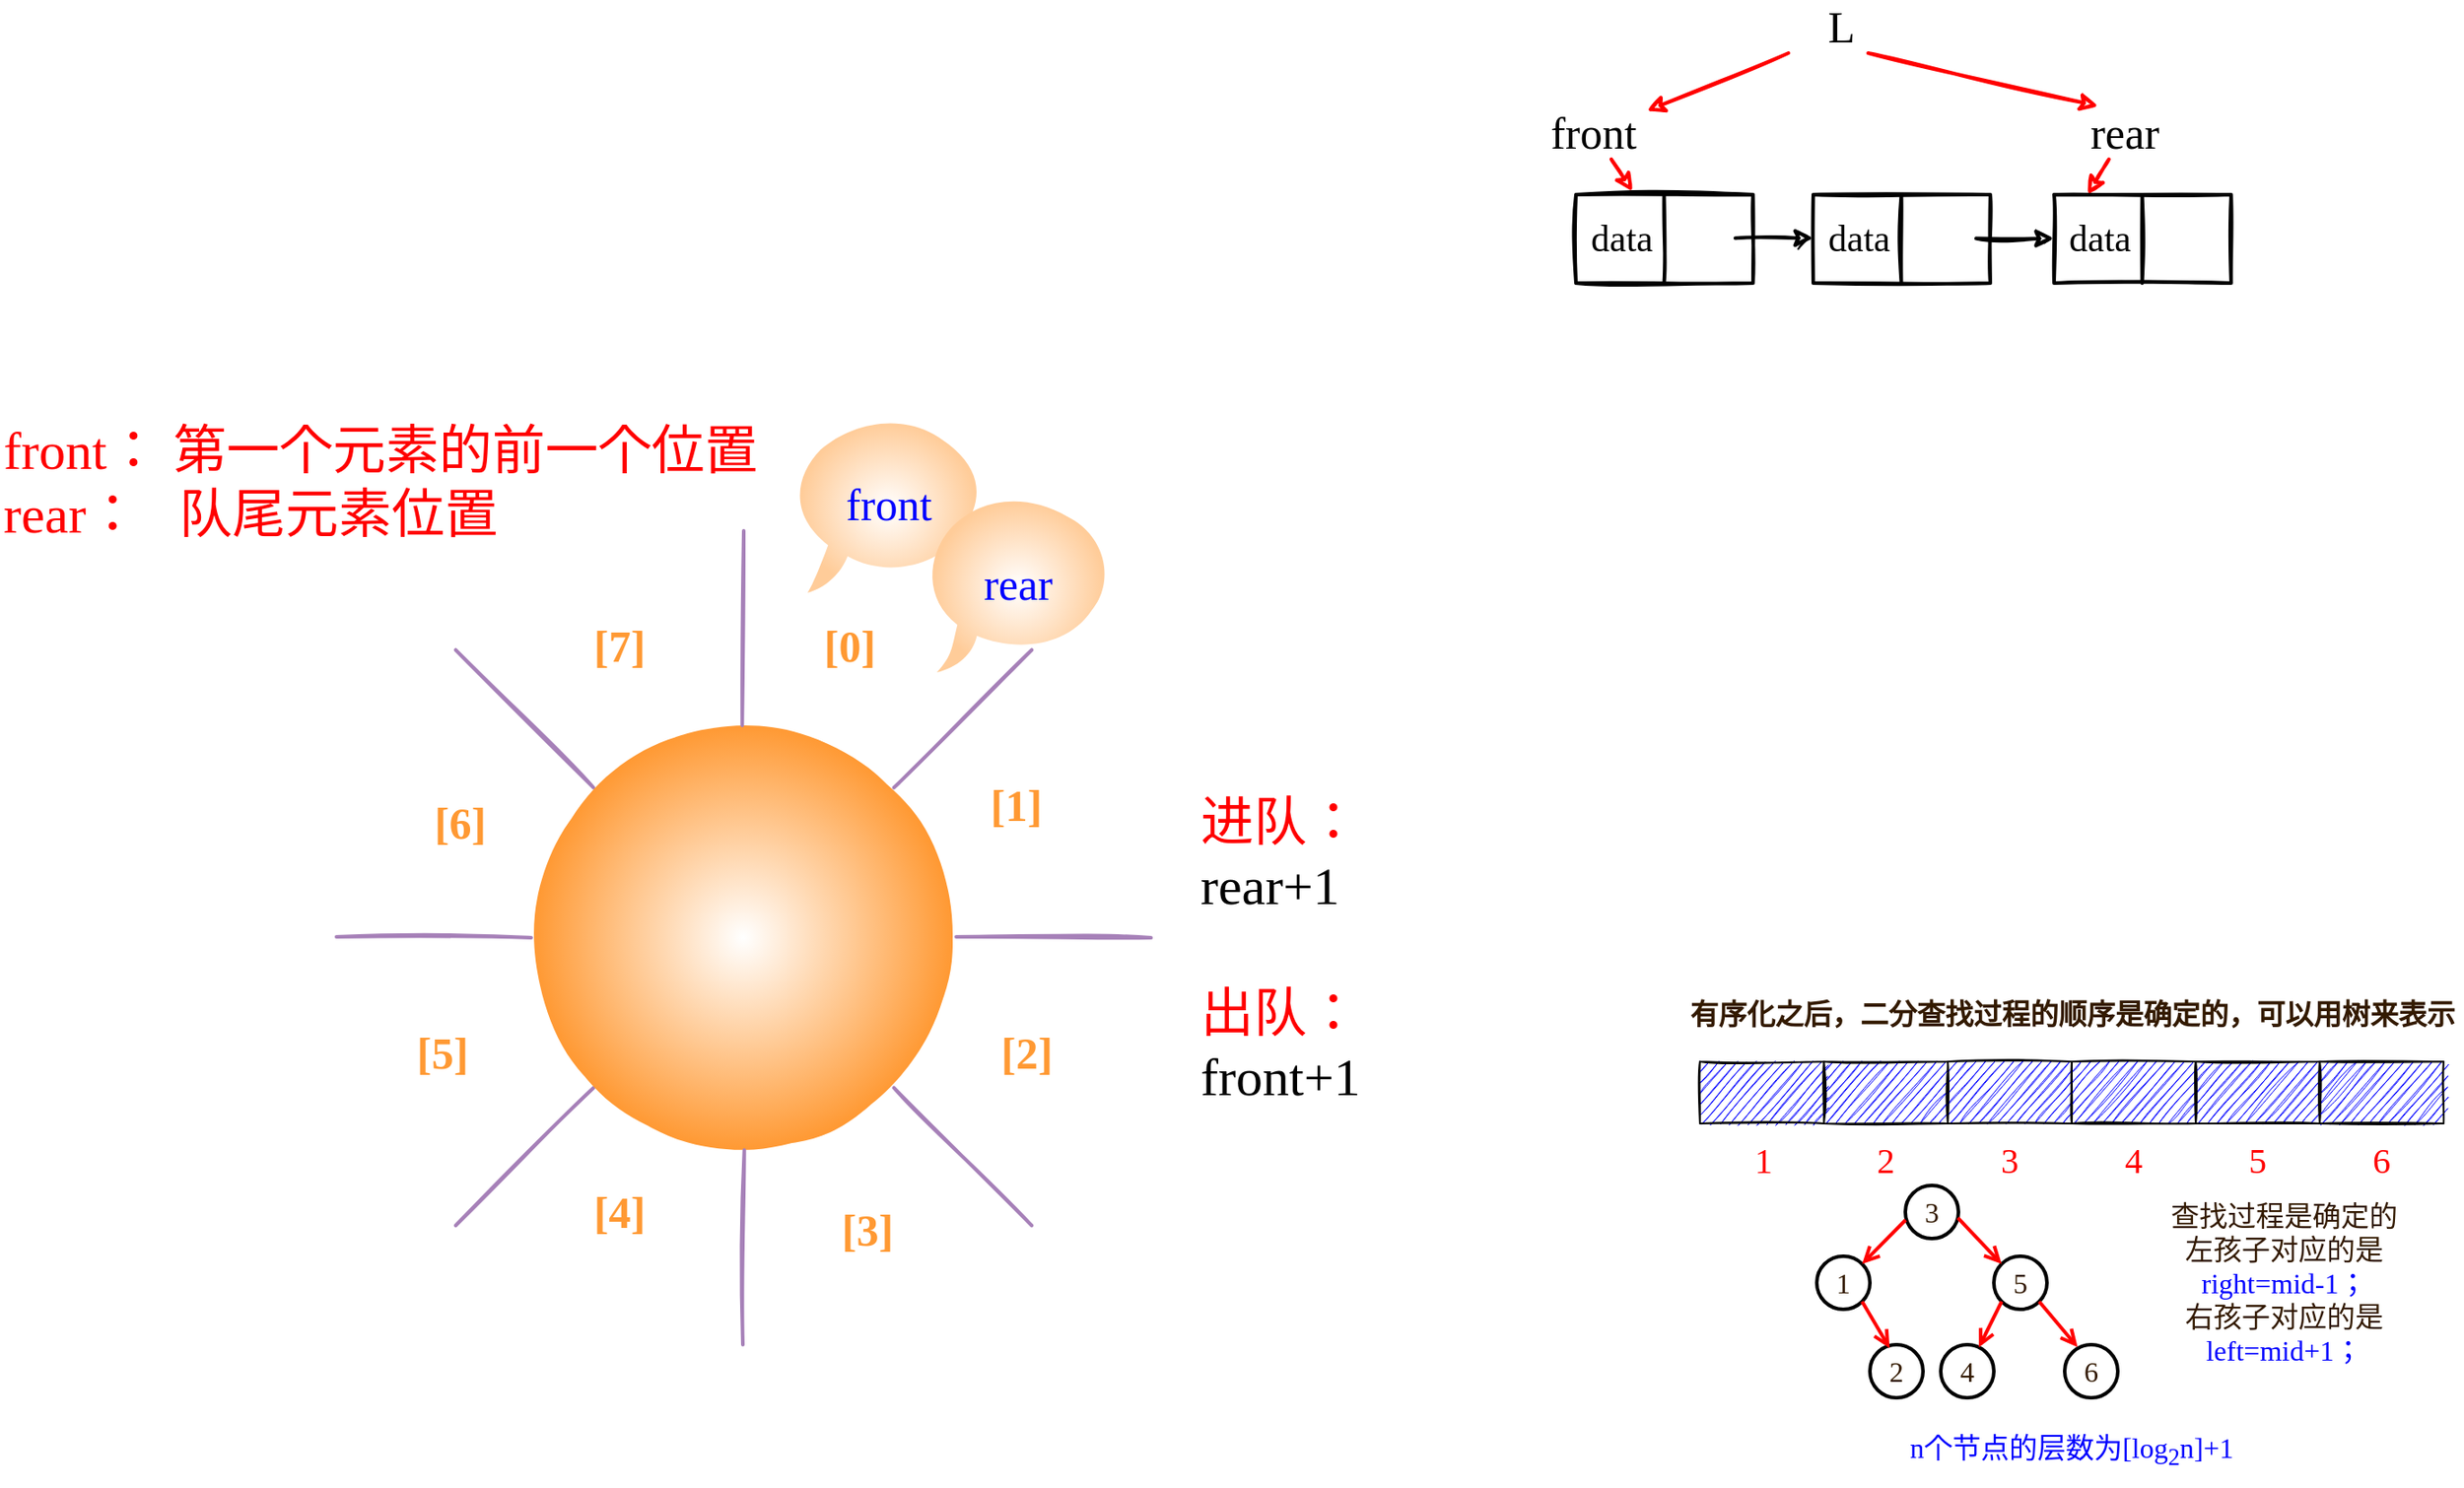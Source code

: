 <mxfile version="15.4.3" type="github"><diagram id="8I_mIMfLEamESNXaoSyJ" name="第 1 页"><mxGraphModel dx="1955" dy="1263" grid="1" gridSize="10" guides="1" tooltips="1" connect="1" arrows="1" fold="1" page="1" pageScale="1" pageWidth="3300" pageHeight="4681" math="0" shadow="0"><root><mxCell id="0"/><mxCell id="1" parent="0"/><mxCell id="Zysu6RZLNLSL2eDihiWz-1" value="" style="whiteSpace=wrap;html=1;shadow=0;glass=0;strokeWidth=2;fillColor=none;gradientDirection=south;sketch=1;" parent="1" vertex="1"><mxGeometry x="1064" y="290" width="100" height="50" as="geometry"/></mxCell><mxCell id="Zysu6RZLNLSL2eDihiWz-2" value="" style="endArrow=none;html=1;edgeStyle=orthogonalEdgeStyle;curved=0;strokeWidth=2;sketch=1;" parent="1" edge="1"><mxGeometry width="50" height="50" relative="1" as="geometry"><mxPoint x="1113.76" y="340" as="sourcePoint"/><mxPoint x="1113.76" y="290" as="targetPoint"/></mxGeometry></mxCell><mxCell id="Zysu6RZLNLSL2eDihiWz-3" value="" style="whiteSpace=wrap;html=1;shadow=0;glass=0;strokeWidth=2;fillColor=none;gradientDirection=south;sketch=1;" parent="1" vertex="1"><mxGeometry x="1200" y="290" width="100" height="50" as="geometry"/></mxCell><mxCell id="Zysu6RZLNLSL2eDihiWz-4" value="" style="endArrow=none;html=1;edgeStyle=orthogonalEdgeStyle;curved=0;strokeWidth=2;sketch=1;" parent="1" edge="1"><mxGeometry width="50" height="50" relative="1" as="geometry"><mxPoint x="1249.76" y="340" as="sourcePoint"/><mxPoint x="1249.76" y="290" as="targetPoint"/></mxGeometry></mxCell><mxCell id="Zysu6RZLNLSL2eDihiWz-7" value="" style="whiteSpace=wrap;html=1;shadow=0;glass=0;strokeWidth=2;fillColor=none;gradientDirection=south;sketch=1;" parent="1" vertex="1"><mxGeometry x="930" y="290" width="100" height="50" as="geometry"/></mxCell><mxCell id="Zysu6RZLNLSL2eDihiWz-8" value="" style="endArrow=none;html=1;edgeStyle=orthogonalEdgeStyle;curved=0;strokeWidth=2;sketch=1;" parent="1" edge="1"><mxGeometry width="50" height="50" relative="1" as="geometry"><mxPoint x="979.76" y="340" as="sourcePoint"/><mxPoint x="979.76" y="290" as="targetPoint"/></mxGeometry></mxCell><mxCell id="Zysu6RZLNLSL2eDihiWz-10" value="" style="endArrow=classic;html=1;endFill=1;strokeWidth=2;sketch=1;" parent="1" edge="1"><mxGeometry width="50" height="50" relative="1" as="geometry"><mxPoint x="1020" y="314.58" as="sourcePoint"/><mxPoint x="1064" y="314.58" as="targetPoint"/></mxGeometry></mxCell><mxCell id="Zysu6RZLNLSL2eDihiWz-12" value="" style="endArrow=classic;html=1;edgeStyle=orthogonalEdgeStyle;curved=0;endFill=1;strokeWidth=2;sketch=1;" parent="1" edge="1"><mxGeometry width="50" height="50" relative="1" as="geometry"><mxPoint x="1156" y="314.8" as="sourcePoint"/><mxPoint x="1200" y="314.8" as="targetPoint"/><Array as="points"><mxPoint x="1200" y="314.8"/></Array></mxGeometry></mxCell><mxCell id="Zysu6RZLNLSL2eDihiWz-16" value="data" style="text;html=1;strokeColor=none;fillColor=none;align=center;verticalAlign=middle;whiteSpace=wrap;fontFamily=Comic Sans MS;fontSize=21;sketch=1;" parent="1" vertex="1"><mxGeometry x="926" y="300" width="60" height="30" as="geometry"/></mxCell><mxCell id="Zysu6RZLNLSL2eDihiWz-17" value="data" style="text;html=1;strokeColor=none;fillColor=none;align=center;verticalAlign=middle;whiteSpace=wrap;fontFamily=Comic Sans MS;fontSize=21;sketch=1;" parent="1" vertex="1"><mxGeometry x="1060" y="300" width="60" height="30" as="geometry"/></mxCell><mxCell id="Zysu6RZLNLSL2eDihiWz-18" value="data" style="text;html=1;strokeColor=none;fillColor=none;align=center;verticalAlign=middle;whiteSpace=wrap;fontFamily=Comic Sans MS;fontSize=21;sketch=1;" parent="1" vertex="1"><mxGeometry x="1196" y="300" width="60" height="30" as="geometry"/></mxCell><mxCell id="Zysu6RZLNLSL2eDihiWz-19" value="" style="ellipse;whiteSpace=wrap;html=1;aspect=fixed;fillColor=#FFFFFF;strokeColor=none;gradientDirection=radial;sketch=1;" parent="1" vertex="1"><mxGeometry x="230" y="480" width="460" height="460" as="geometry"/></mxCell><mxCell id="Zysu6RZLNLSL2eDihiWz-20" style="edgeStyle=none;orthogonalLoop=1;jettySize=auto;html=1;exitX=0;exitY=0;exitDx=0;exitDy=0;startArrow=none;startFill=0;endArrow=none;endFill=0;strokeWidth=2;strokeColor=#A680B8;sketch=1;" parent="1" source="Zysu6RZLNLSL2eDihiWz-24" target="Zysu6RZLNLSL2eDihiWz-19" edge="1"><mxGeometry relative="1" as="geometry"/></mxCell><mxCell id="Zysu6RZLNLSL2eDihiWz-21" style="edgeStyle=none;orthogonalLoop=1;jettySize=auto;html=1;exitX=0;exitY=1;exitDx=0;exitDy=0;startArrow=none;startFill=0;endArrow=none;endFill=0;strokeWidth=2;strokeColor=#A680B8;sketch=1;" parent="1" source="Zysu6RZLNLSL2eDihiWz-24" target="Zysu6RZLNLSL2eDihiWz-19" edge="1"><mxGeometry relative="1" as="geometry"/></mxCell><mxCell id="Zysu6RZLNLSL2eDihiWz-22" style="edgeStyle=none;orthogonalLoop=1;jettySize=auto;html=1;exitX=1;exitY=0;exitDx=0;exitDy=0;startArrow=none;startFill=0;endArrow=none;endFill=0;strokeWidth=2;strokeColor=#A680B8;sketch=1;" parent="1" source="Zysu6RZLNLSL2eDihiWz-24" target="Zysu6RZLNLSL2eDihiWz-19" edge="1"><mxGeometry relative="1" as="geometry"/></mxCell><mxCell id="Zysu6RZLNLSL2eDihiWz-23" style="edgeStyle=none;orthogonalLoop=1;jettySize=auto;html=1;exitX=1;exitY=1;exitDx=0;exitDy=0;startArrow=none;startFill=0;endArrow=none;endFill=0;strokeWidth=2;strokeColor=#A680B8;sketch=1;" parent="1" source="Zysu6RZLNLSL2eDihiWz-24" target="Zysu6RZLNLSL2eDihiWz-19" edge="1"><mxGeometry relative="1" as="geometry"/></mxCell><mxCell id="Zysu6RZLNLSL2eDihiWz-24" value="" style="ellipse;whiteSpace=wrap;html=1;aspect=fixed;gradientDirection=radial;strokeColor=none;gradientColor=#FF9933;sketch=1;" parent="1" vertex="1"><mxGeometry x="340" y="590" width="240" height="240" as="geometry"/></mxCell><mxCell id="Zysu6RZLNLSL2eDihiWz-25" value="" style="endArrow=none;html=1;entryX=0.5;entryY=0;entryDx=0;entryDy=0;strokeWidth=2;strokeColor=#A680B8;sketch=1;" parent="1" target="Zysu6RZLNLSL2eDihiWz-19" edge="1"><mxGeometry width="50" height="50" relative="1" as="geometry"><mxPoint x="459.17" y="590" as="sourcePoint"/><mxPoint x="459.17" y="520" as="targetPoint"/></mxGeometry></mxCell><mxCell id="Zysu6RZLNLSL2eDihiWz-26" value="" style="endArrow=none;html=1;entryX=0.5;entryY=0;entryDx=0;entryDy=0;strokeColor=#A680B8;strokeWidth=2;sketch=1;" parent="1" edge="1"><mxGeometry width="50" height="50" relative="1" as="geometry"><mxPoint x="459.5" y="940" as="sourcePoint"/><mxPoint x="460.33" y="830" as="targetPoint"/></mxGeometry></mxCell><mxCell id="Zysu6RZLNLSL2eDihiWz-27" value="" style="endArrow=none;html=1;entryX=0.5;entryY=0;entryDx=0;entryDy=0;exitX=1;exitY=0.5;exitDx=0;exitDy=0;strokeWidth=2;strokeColor=#A680B8;sketch=1;" parent="1" source="Zysu6RZLNLSL2eDihiWz-19" edge="1"><mxGeometry width="50" height="50" relative="1" as="geometry"><mxPoint x="679.17" y="709.5" as="sourcePoint"/><mxPoint x="580.0" y="709.5" as="targetPoint"/></mxGeometry></mxCell><mxCell id="Zysu6RZLNLSL2eDihiWz-28" value="" style="endArrow=none;html=1;entryX=0.5;entryY=0;entryDx=0;entryDy=0;exitX=1;exitY=0.5;exitDx=0;exitDy=0;strokeColor=#A680B8;strokeWidth=2;sketch=1;" parent="1" edge="1"><mxGeometry width="50" height="50" relative="1" as="geometry"><mxPoint x="340" y="710" as="sourcePoint"/><mxPoint x="230" y="709.5" as="targetPoint"/></mxGeometry></mxCell><mxCell id="Zysu6RZLNLSL2eDihiWz-29" value="[0]" style="text;html=1;strokeColor=none;fillColor=none;align=center;verticalAlign=middle;whiteSpace=wrap;fontSize=25;fontFamily=Comic Sans MS;fontColor=#FF9933;fontStyle=1;horizontal=1;labelBackgroundColor=none;labelBorderColor=none;sketch=1;" parent="1" vertex="1"><mxGeometry x="490" y="530" width="60" height="30" as="geometry"/></mxCell><mxCell id="Zysu6RZLNLSL2eDihiWz-30" value="[7]" style="text;html=1;strokeColor=none;fillColor=none;align=center;verticalAlign=middle;whiteSpace=wrap;fontSize=25;fontFamily=Comic Sans MS;fontColor=#FF9933;fontStyle=1;horizontal=1;labelBackgroundColor=none;labelBorderColor=none;sketch=1;" parent="1" vertex="1"><mxGeometry x="360" y="530" width="60" height="30" as="geometry"/></mxCell><mxCell id="Zysu6RZLNLSL2eDihiWz-31" value="[6]" style="text;html=1;strokeColor=none;fillColor=none;align=center;verticalAlign=middle;whiteSpace=wrap;fontSize=25;fontFamily=Comic Sans MS;fontColor=#FF9933;fontStyle=1;horizontal=1;labelBackgroundColor=none;labelBorderColor=none;sketch=1;" parent="1" vertex="1"><mxGeometry x="270" y="630" width="60" height="30" as="geometry"/></mxCell><mxCell id="Zysu6RZLNLSL2eDihiWz-32" value="[5]" style="text;html=1;strokeColor=none;fillColor=none;align=center;verticalAlign=middle;whiteSpace=wrap;fontSize=25;fontFamily=Comic Sans MS;fontColor=#FF9933;fontStyle=1;horizontal=1;labelBackgroundColor=none;labelBorderColor=none;sketch=1;" parent="1" vertex="1"><mxGeometry x="260" y="760" width="60" height="30" as="geometry"/></mxCell><mxCell id="Zysu6RZLNLSL2eDihiWz-33" value="[4]" style="text;html=1;strokeColor=none;fillColor=none;align=center;verticalAlign=middle;whiteSpace=wrap;fontSize=25;fontFamily=Comic Sans MS;fontColor=#FF9933;fontStyle=1;horizontal=1;labelBackgroundColor=none;labelBorderColor=none;sketch=1;" parent="1" vertex="1"><mxGeometry x="360" y="850" width="60" height="30" as="geometry"/></mxCell><mxCell id="Zysu6RZLNLSL2eDihiWz-34" value="[1]" style="text;html=1;strokeColor=none;fillColor=none;align=center;verticalAlign=middle;whiteSpace=wrap;fontSize=25;fontFamily=Comic Sans MS;fontColor=#FF9933;fontStyle=1;horizontal=1;labelBackgroundColor=none;labelBorderColor=none;sketch=1;" parent="1" vertex="1"><mxGeometry x="584" y="620" width="60" height="30" as="geometry"/></mxCell><mxCell id="Zysu6RZLNLSL2eDihiWz-35" value="[2]" style="text;html=1;strokeColor=none;fillColor=none;align=center;verticalAlign=middle;whiteSpace=wrap;fontSize=25;fontFamily=Comic Sans MS;fontColor=#FF9933;fontStyle=1;horizontal=1;labelBackgroundColor=none;labelBorderColor=none;sketch=1;" parent="1" vertex="1"><mxGeometry x="590" y="760" width="60" height="30" as="geometry"/></mxCell><mxCell id="Zysu6RZLNLSL2eDihiWz-36" value="[3]" style="text;html=1;strokeColor=none;fillColor=none;align=center;verticalAlign=middle;whiteSpace=wrap;fontSize=25;fontFamily=Comic Sans MS;fontColor=#FF9933;fontStyle=1;horizontal=1;labelBackgroundColor=none;labelBorderColor=none;sketch=1;" parent="1" vertex="1"><mxGeometry x="500" y="860" width="60" height="30" as="geometry"/></mxCell><mxCell id="Zysu6RZLNLSL2eDihiWz-37" value="front" style="whiteSpace=wrap;html=1;shape=mxgraph.basic.oval_callout;labelBackgroundColor=none;fontFamily=Comic Sans MS;fontSize=25;fontColor=#0000FF;fillColor=default;gradientDirection=radial;verticalAlign=middle;strokeColor=none;gradientColor=#FFCC99;sketch=1;" parent="1" vertex="1"><mxGeometry x="487" y="415" width="110" height="100" as="geometry"/></mxCell><mxCell id="Zysu6RZLNLSL2eDihiWz-38" value="进队：&lt;br style=&quot;font-size: 30px;&quot;&gt;&lt;font color=&quot;#000000&quot; style=&quot;font-size: 30px;&quot;&gt;rear+1&lt;/font&gt;&lt;br style=&quot;font-size: 30px;&quot;&gt;&lt;br style=&quot;font-size: 30px;&quot;&gt;出队：&lt;br style=&quot;font-size: 30px;&quot;&gt;&lt;font color=&quot;#000000&quot; style=&quot;font-size: 30px;&quot;&gt;front+1&lt;/font&gt;" style="text;html=1;strokeColor=none;fillColor=none;align=left;verticalAlign=top;whiteSpace=wrap;labelBackgroundColor=none;fontFamily=Comic Sans MS;fontSize=30;fontColor=#FF0000;sketch=1;" parent="1" vertex="1"><mxGeometry x="716" y="620" width="140" height="210" as="geometry"/></mxCell><mxCell id="Zysu6RZLNLSL2eDihiWz-39" value="front： 第一个元素的前一个位置&lt;br&gt;rear：&amp;nbsp; &amp;nbsp;队尾元素位置" style="text;html=1;strokeColor=none;fillColor=none;align=left;verticalAlign=top;whiteSpace=wrap;labelBackgroundColor=none;fontFamily=Comic Sans MS;fontSize=30;fontColor=#FF0000;horizontal=1;sketch=1;" parent="1" vertex="1"><mxGeometry x="40" y="410" width="470" height="100" as="geometry"/></mxCell><mxCell id="Zysu6RZLNLSL2eDihiWz-40" style="edgeStyle=none;orthogonalLoop=1;jettySize=auto;html=1;exitX=1;exitY=0.5;exitDx=0;exitDy=0;fontFamily=Comic Sans MS;fontSize=30;fontColor=#FF0000;startArrow=none;startFill=0;endArrow=none;endFill=0;strokeColor=#A680B8;strokeWidth=2;sketch=1;" parent="1" source="Zysu6RZLNLSL2eDihiWz-39" target="Zysu6RZLNLSL2eDihiWz-39" edge="1"><mxGeometry relative="1" as="geometry"/></mxCell><mxCell id="Zysu6RZLNLSL2eDihiWz-41" value="rear" style="whiteSpace=wrap;html=1;shape=mxgraph.basic.oval_callout;labelBackgroundColor=none;fontFamily=Comic Sans MS;fontSize=25;fontColor=#0000FF;fillColor=default;gradientDirection=radial;verticalAlign=middle;strokeColor=none;gradientColor=#FFCC99;sketch=1;" parent="1" vertex="1"><mxGeometry x="560" y="460" width="110" height="100" as="geometry"/></mxCell><mxCell id="Zysu6RZLNLSL2eDihiWz-42" value="front" style="text;html=1;strokeColor=none;fillColor=none;align=center;verticalAlign=middle;whiteSpace=wrap;fontFamily=Comic Sans MS;fontSize=25;sketch=1;" parent="1" vertex="1"><mxGeometry x="910" y="240" width="60" height="30" as="geometry"/></mxCell><mxCell id="Zysu6RZLNLSL2eDihiWz-43" value="L" style="text;html=1;strokeColor=none;fillColor=none;align=center;verticalAlign=middle;whiteSpace=wrap;fontFamily=Comic Sans MS;fontSize=25;sketch=1;" parent="1" vertex="1"><mxGeometry x="1050" y="180" width="60" height="30" as="geometry"/></mxCell><mxCell id="Zysu6RZLNLSL2eDihiWz-46" value="" style="endArrow=classic;html=1;endFill=1;strokeWidth=2;strokeColor=#FF0000;sketch=1;" parent="1" source="Zysu6RZLNLSL2eDihiWz-48" edge="1"><mxGeometry width="50" height="50" relative="1" as="geometry"><mxPoint x="1233" y="270" as="sourcePoint"/><mxPoint x="1219" y="290" as="targetPoint"/><Array as="points"/></mxGeometry></mxCell><mxCell id="Zysu6RZLNLSL2eDihiWz-47" value="" style="endArrow=classic;html=1;endFill=1;strokeWidth=2;strokeColor=#FF0000;exitX=0;exitY=1;exitDx=0;exitDy=0;sketch=1;" parent="1" source="Zysu6RZLNLSL2eDihiWz-43" target="Zysu6RZLNLSL2eDihiWz-42" edge="1"><mxGeometry width="50" height="50" relative="1" as="geometry"><mxPoint x="1070" y="210" as="sourcePoint"/><mxPoint x="998" y="230" as="targetPoint"/></mxGeometry></mxCell><mxCell id="Zysu6RZLNLSL2eDihiWz-48" value="rear" style="text;html=1;strokeColor=none;fillColor=none;align=center;verticalAlign=middle;whiteSpace=wrap;fontFamily=Comic Sans MS;fontSize=25;sketch=1;" parent="1" vertex="1"><mxGeometry x="1210" y="240" width="60" height="30" as="geometry"/></mxCell><mxCell id="Zysu6RZLNLSL2eDihiWz-49" value="" style="endArrow=classic;html=1;endFill=1;strokeWidth=2;strokeColor=#FF0000;exitX=0.75;exitY=1;exitDx=0;exitDy=0;entryX=0.25;entryY=0;entryDx=0;entryDy=0;sketch=1;" parent="1" source="Zysu6RZLNLSL2eDihiWz-43" target="Zysu6RZLNLSL2eDihiWz-48" edge="1"><mxGeometry width="50" height="50" relative="1" as="geometry"><mxPoint x="1130" y="189.996" as="sourcePoint"/><mxPoint x="1176" y="250" as="targetPoint"/></mxGeometry></mxCell><mxCell id="Zysu6RZLNLSL2eDihiWz-50" value="" style="endArrow=classic;html=1;endFill=1;strokeWidth=2;strokeColor=#FF0000;entryX=0.32;entryY=-0.036;entryDx=0;entryDy=0;entryPerimeter=0;sketch=1;" parent="1" source="Zysu6RZLNLSL2eDihiWz-42" target="Zysu6RZLNLSL2eDihiWz-7" edge="1"><mxGeometry width="50" height="50" relative="1" as="geometry"><mxPoint x="961" y="280" as="sourcePoint"/><mxPoint x="973.3" y="297.9" as="targetPoint"/><Array as="points"/></mxGeometry></mxCell><mxCell id="9BJwpCjlnF0WbDAI3doB-7" value="1" style="text;html=1;strokeColor=none;fillColor=none;align=center;verticalAlign=middle;whiteSpace=wrap;rounded=0;sketch=1;fontSize=20;fontFamily=Comic Sans MS;fontColor=#FF0000;" vertex="1" parent="1"><mxGeometry x="1006" y="820" width="60" height="30" as="geometry"/></mxCell><mxCell id="9BJwpCjlnF0WbDAI3doB-8" value="2" style="text;html=1;strokeColor=none;fillColor=none;align=center;verticalAlign=middle;whiteSpace=wrap;rounded=0;sketch=1;fontSize=20;fontFamily=Comic Sans MS;fontColor=#FF0000;" vertex="1" parent="1"><mxGeometry x="1075" y="820" width="60" height="30" as="geometry"/></mxCell><mxCell id="9BJwpCjlnF0WbDAI3doB-9" value="3" style="text;html=1;strokeColor=none;fillColor=none;align=center;verticalAlign=middle;whiteSpace=wrap;rounded=0;sketch=1;fontSize=20;fontFamily=Comic Sans MS;fontColor=#FF0000;" vertex="1" parent="1"><mxGeometry x="1145" y="820" width="60" height="30" as="geometry"/></mxCell><mxCell id="9BJwpCjlnF0WbDAI3doB-10" value="4" style="text;html=1;strokeColor=none;fillColor=none;align=center;verticalAlign=middle;whiteSpace=wrap;rounded=0;sketch=1;fontSize=20;fontFamily=Comic Sans MS;fontColor=#FF0000;" vertex="1" parent="1"><mxGeometry x="1215" y="820" width="60" height="30" as="geometry"/></mxCell><mxCell id="9BJwpCjlnF0WbDAI3doB-11" value="5" style="text;html=1;strokeColor=none;fillColor=none;align=center;verticalAlign=middle;whiteSpace=wrap;rounded=0;sketch=1;fontSize=20;fontFamily=Comic Sans MS;fontColor=#FF0000;" vertex="1" parent="1"><mxGeometry x="1285" y="820" width="60" height="30" as="geometry"/></mxCell><mxCell id="9BJwpCjlnF0WbDAI3doB-12" value="6" style="text;html=1;strokeColor=none;fillColor=none;align=center;verticalAlign=middle;whiteSpace=wrap;rounded=0;sketch=1;fontSize=20;fontFamily=Comic Sans MS;fontColor=#FF0000;" vertex="1" parent="1"><mxGeometry x="1355" y="820" width="60" height="30" as="geometry"/></mxCell><mxCell id="9BJwpCjlnF0WbDAI3doB-13" value="有序化之后，二分查找过程的顺序是确定的，可以用树来表示" style="text;html=1;strokeColor=none;fillColor=none;align=center;verticalAlign=middle;whiteSpace=wrap;rounded=0;sketch=1;fontFamily=Comic Sans MS;fontSize=16;fontColor=#331A00;labelBackgroundColor=none;fontStyle=1;horizontal=1;" vertex="1" parent="1"><mxGeometry x="989.75" y="745" width="440.5" height="15" as="geometry"/></mxCell><mxCell id="9BJwpCjlnF0WbDAI3doB-14" value="" style="group" vertex="1" connectable="0" parent="1"><mxGeometry x="1000" y="780" width="420" height="35" as="geometry"/></mxCell><mxCell id="9BJwpCjlnF0WbDAI3doB-1" value="" style="whiteSpace=wrap;html=1;sketch=1;fillStyle=hachure;fillColor=#0000FF;strokeColor=#000000;" vertex="1" parent="9BJwpCjlnF0WbDAI3doB-14"><mxGeometry width="70" height="35" as="geometry"/></mxCell><mxCell id="9BJwpCjlnF0WbDAI3doB-2" value="" style="whiteSpace=wrap;html=1;sketch=1;fillStyle=hachure;fillColor=#0000FF;" vertex="1" parent="9BJwpCjlnF0WbDAI3doB-14"><mxGeometry x="70" width="70" height="35" as="geometry"/></mxCell><mxCell id="9BJwpCjlnF0WbDAI3doB-3" value="" style="whiteSpace=wrap;html=1;sketch=1;fillStyle=hachure;fillColor=#0000FF;" vertex="1" parent="9BJwpCjlnF0WbDAI3doB-14"><mxGeometry x="140" width="70" height="35" as="geometry"/></mxCell><mxCell id="9BJwpCjlnF0WbDAI3doB-4" value="" style="whiteSpace=wrap;html=1;sketch=1;fillStyle=hachure;fillColor=#0000FF;" vertex="1" parent="9BJwpCjlnF0WbDAI3doB-14"><mxGeometry x="210" width="70" height="35" as="geometry"/></mxCell><mxCell id="9BJwpCjlnF0WbDAI3doB-5" value="" style="whiteSpace=wrap;html=1;sketch=1;fillStyle=hachure;fillColor=#0000FF;" vertex="1" parent="9BJwpCjlnF0WbDAI3doB-14"><mxGeometry x="280" width="70" height="35" as="geometry"/></mxCell><mxCell id="9BJwpCjlnF0WbDAI3doB-6" value="" style="whiteSpace=wrap;html=1;sketch=1;fillStyle=hachure;fillColor=#0000FF;" vertex="1" parent="9BJwpCjlnF0WbDAI3doB-14"><mxGeometry x="350" width="70" height="35" as="geometry"/></mxCell><mxCell id="9BJwpCjlnF0WbDAI3doB-15" value="3" style="ellipse;whiteSpace=wrap;html=1;aspect=fixed;labelBackgroundColor=none;sketch=0;fontFamily=Comic Sans MS;fontSize=16;fontColor=#331A00;strokeColor=#000000;fillColor=none;gradientDirection=south;align=center;strokeWidth=2;fillStyle=hachure;" vertex="1" parent="1"><mxGeometry x="1116" y="850" width="30" height="30" as="geometry"/></mxCell><mxCell id="9BJwpCjlnF0WbDAI3doB-16" value="1" style="ellipse;whiteSpace=wrap;html=1;aspect=fixed;labelBackgroundColor=none;sketch=0;fontFamily=Comic Sans MS;fontSize=16;fontColor=#331A00;strokeColor=#000000;fillColor=none;gradientDirection=south;align=center;strokeWidth=2;fillStyle=hachure;" vertex="1" parent="1"><mxGeometry x="1066" y="890" width="30" height="30" as="geometry"/></mxCell><mxCell id="9BJwpCjlnF0WbDAI3doB-17" value="5" style="ellipse;whiteSpace=wrap;html=1;aspect=fixed;labelBackgroundColor=none;sketch=0;fontFamily=Comic Sans MS;fontSize=16;fontColor=#331A00;strokeColor=#000000;fillColor=none;gradientDirection=south;align=center;strokeWidth=2;fillStyle=hachure;" vertex="1" parent="1"><mxGeometry x="1166" y="890" width="30" height="30" as="geometry"/></mxCell><mxCell id="9BJwpCjlnF0WbDAI3doB-18" value="2" style="ellipse;whiteSpace=wrap;html=1;aspect=fixed;labelBackgroundColor=none;sketch=0;fontFamily=Comic Sans MS;fontSize=16;fontColor=#331A00;strokeColor=#000000;fillColor=none;gradientDirection=south;align=center;strokeWidth=2;fillStyle=hachure;" vertex="1" parent="1"><mxGeometry x="1096" y="940" width="30" height="30" as="geometry"/></mxCell><mxCell id="9BJwpCjlnF0WbDAI3doB-19" value="6" style="ellipse;whiteSpace=wrap;html=1;aspect=fixed;labelBackgroundColor=none;sketch=0;fontFamily=Comic Sans MS;fontSize=16;fontColor=#331A00;strokeColor=#000000;fillColor=none;gradientDirection=south;align=center;strokeWidth=2;fillStyle=hachure;" vertex="1" parent="1"><mxGeometry x="1206" y="940" width="30" height="30" as="geometry"/></mxCell><mxCell id="9BJwpCjlnF0WbDAI3doB-20" value="4" style="ellipse;whiteSpace=wrap;html=1;aspect=fixed;labelBackgroundColor=none;sketch=0;fontFamily=Comic Sans MS;fontSize=16;fontColor=#331A00;strokeColor=#000000;fillColor=none;gradientDirection=south;align=center;strokeWidth=2;fillStyle=hachure;" vertex="1" parent="1"><mxGeometry x="1136" y="940" width="30" height="30" as="geometry"/></mxCell><mxCell id="9BJwpCjlnF0WbDAI3doB-21" value="" style="endArrow=open;html=1;rounded=1;sketch=0;fontFamily=Comic Sans MS;fontSize=16;fontColor=#331A00;endFill=0;exitX=0.006;exitY=0.65;exitDx=0;exitDy=0;entryX=1;entryY=0;entryDx=0;entryDy=0;strokeWidth=2;strokeColor=#FF0000;exitPerimeter=0;" edge="1" parent="1" source="9BJwpCjlnF0WbDAI3doB-15" target="9BJwpCjlnF0WbDAI3doB-16"><mxGeometry width="50" height="50" relative="1" as="geometry"><mxPoint x="1021" y="860" as="sourcePoint"/><mxPoint x="1021" y="900" as="targetPoint"/></mxGeometry></mxCell><mxCell id="9BJwpCjlnF0WbDAI3doB-23" value="" style="endArrow=open;html=1;rounded=1;sketch=0;fontFamily=Comic Sans MS;fontSize=16;fontColor=#331A00;endFill=0;entryX=0;entryY=0;entryDx=0;entryDy=0;strokeWidth=2;strokeColor=#FF0000;exitX=0.989;exitY=0.611;exitDx=0;exitDy=0;exitPerimeter=0;" edge="1" parent="1" source="9BJwpCjlnF0WbDAI3doB-15" target="9BJwpCjlnF0WbDAI3doB-17"><mxGeometry width="50" height="50" relative="1" as="geometry"><mxPoint x="1141" y="865" as="sourcePoint"/><mxPoint x="1241.457" y="890.003" as="targetPoint"/></mxGeometry></mxCell><mxCell id="9BJwpCjlnF0WbDAI3doB-24" value="" style="endArrow=open;html=1;rounded=1;sketch=0;fontFamily=Comic Sans MS;fontSize=16;fontColor=#331A00;endFill=0;entryX=0.372;entryY=0.067;entryDx=0;entryDy=0;strokeWidth=2;strokeColor=#FF0000;entryPerimeter=0;exitX=1;exitY=1;exitDx=0;exitDy=0;" edge="1" parent="1" source="9BJwpCjlnF0WbDAI3doB-16" target="9BJwpCjlnF0WbDAI3doB-18"><mxGeometry width="50" height="50" relative="1" as="geometry"><mxPoint x="1136.15" y="890.28" as="sourcePoint"/><mxPoint x="1111.607" y="914.393" as="targetPoint"/></mxGeometry></mxCell><mxCell id="9BJwpCjlnF0WbDAI3doB-25" value="" style="endArrow=open;html=1;rounded=1;sketch=0;fontFamily=Comic Sans MS;fontSize=16;fontColor=#331A00;endFill=0;exitX=0;exitY=1;exitDx=0;exitDy=0;strokeWidth=2;strokeColor=#FF0000;" edge="1" parent="1" source="9BJwpCjlnF0WbDAI3doB-17" target="9BJwpCjlnF0WbDAI3doB-20"><mxGeometry width="50" height="50" relative="1" as="geometry"><mxPoint x="1146.15" y="900.28" as="sourcePoint"/><mxPoint x="1151" y="930" as="targetPoint"/></mxGeometry></mxCell><mxCell id="9BJwpCjlnF0WbDAI3doB-26" value="" style="endArrow=open;html=1;rounded=1;sketch=0;fontFamily=Comic Sans MS;fontSize=16;fontColor=#331A00;endFill=0;exitX=1;exitY=1;exitDx=0;exitDy=0;strokeWidth=2;strokeColor=#FF0000;entryX=0.243;entryY=0.046;entryDx=0;entryDy=0;entryPerimeter=0;" edge="1" parent="1" source="9BJwpCjlnF0WbDAI3doB-17" target="9BJwpCjlnF0WbDAI3doB-19"><mxGeometry width="50" height="50" relative="1" as="geometry"><mxPoint x="1156.15" y="910.28" as="sourcePoint"/><mxPoint x="1211" y="940" as="targetPoint"/></mxGeometry></mxCell><mxCell id="9BJwpCjlnF0WbDAI3doB-27" value="查找过程是确定的&lt;br style=&quot;font-size: 16px&quot;&gt;左孩子对应的是&lt;font color=&quot;#0000ff&quot;&gt;right=mid-1；&lt;/font&gt;&lt;br style=&quot;font-size: 16px&quot;&gt;右孩子对应的是&lt;font color=&quot;#0000ff&quot;&gt;left=mid+1；&lt;/font&gt;" style="text;html=1;strokeColor=none;fillColor=none;align=center;verticalAlign=middle;whiteSpace=wrap;rounded=0;labelBackgroundColor=none;sketch=0;fontFamily=Comic Sans MS;fontSize=16;fontColor=#331A00;" vertex="1" parent="1"><mxGeometry x="1250" y="845" width="160" height="120" as="geometry"/></mxCell><mxCell id="9BJwpCjlnF0WbDAI3doB-28" value="n个节点的层数为[log&lt;sub&gt;2&lt;/sub&gt;n]+1" style="text;html=1;strokeColor=none;fillColor=none;align=center;verticalAlign=middle;whiteSpace=wrap;rounded=0;labelBackgroundColor=none;sketch=0;fontFamily=Comic Sans MS;fontSize=16;fontColor=#0000FF;" vertex="1" parent="1"><mxGeometry x="1110" y="980" width="200" height="40" as="geometry"/></mxCell></root></mxGraphModel></diagram></mxfile>